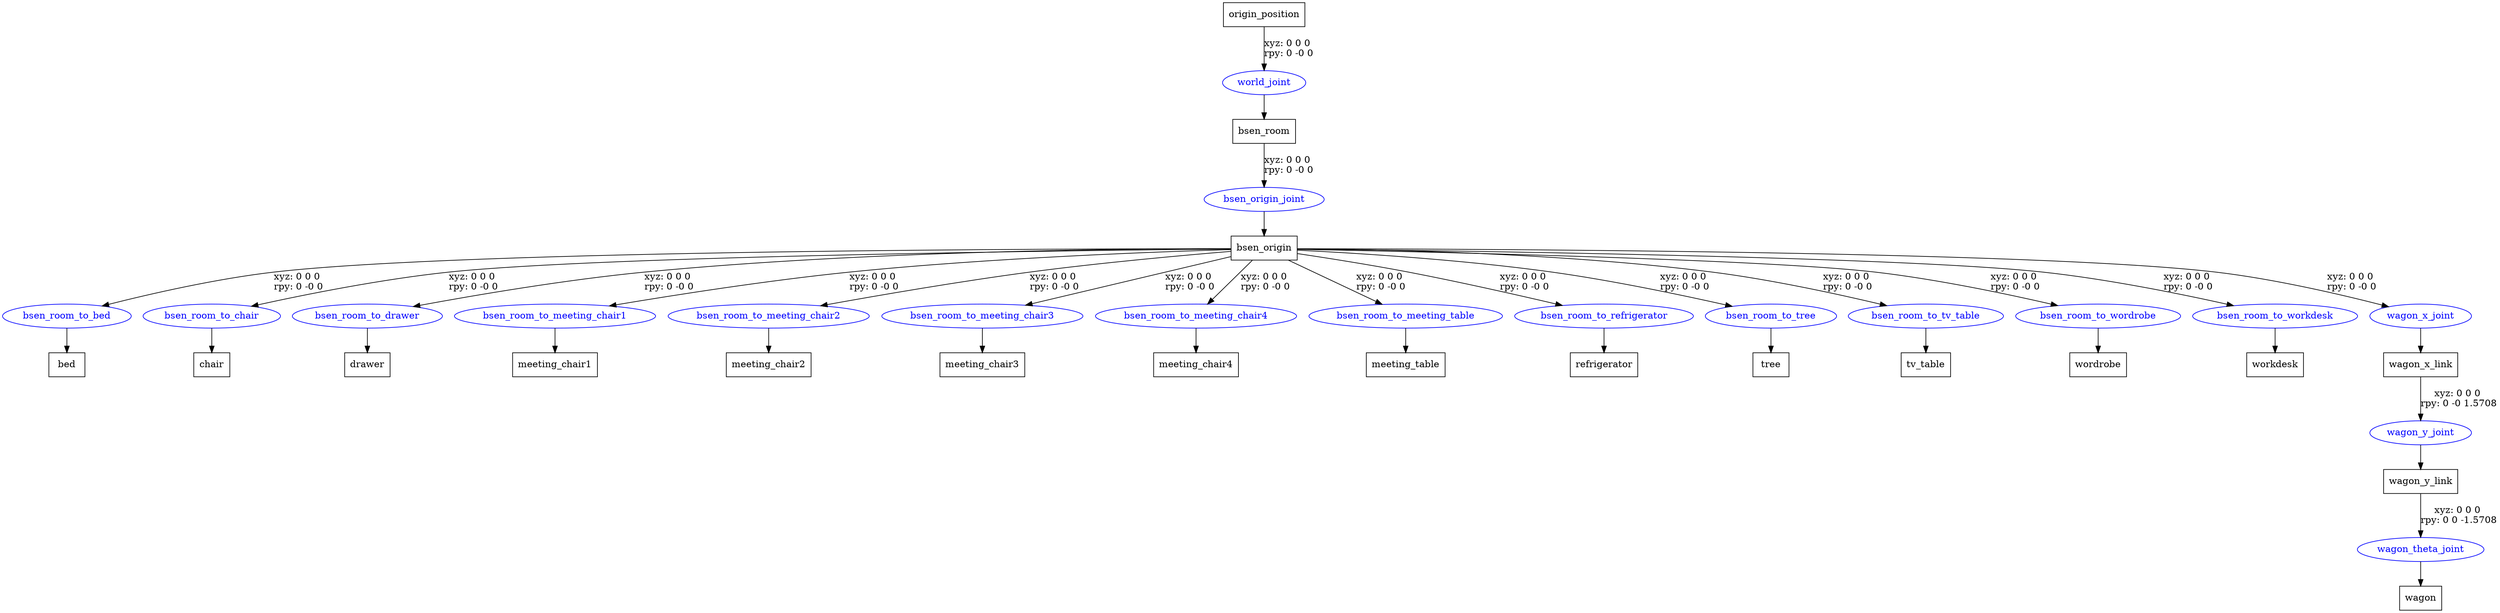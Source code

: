 digraph G {
node [shape=box];
"origin_position" [label="origin_position"];
"bsen_room" [label="bsen_room"];
"bsen_origin" [label="bsen_origin"];
"bed" [label="bed"];
"chair" [label="chair"];
"drawer" [label="drawer"];
"meeting_chair1" [label="meeting_chair1"];
"meeting_chair2" [label="meeting_chair2"];
"meeting_chair3" [label="meeting_chair3"];
"meeting_chair4" [label="meeting_chair4"];
"meeting_table" [label="meeting_table"];
"refrigerator" [label="refrigerator"];
"tree" [label="tree"];
"tv_table" [label="tv_table"];
"wordrobe" [label="wordrobe"];
"workdesk" [label="workdesk"];
"wagon_x_link" [label="wagon_x_link"];
"wagon_y_link" [label="wagon_y_link"];
"wagon" [label="wagon"];
node [shape=ellipse, color=blue, fontcolor=blue];
"origin_position" -> "world_joint" [label="xyz: 0 0 0 \nrpy: 0 -0 0"]
"world_joint" -> "bsen_room"
"bsen_room" -> "bsen_origin_joint" [label="xyz: 0 0 0 \nrpy: 0 -0 0"]
"bsen_origin_joint" -> "bsen_origin"
"bsen_origin" -> "bsen_room_to_bed" [label="xyz: 0 0 0 \nrpy: 0 -0 0"]
"bsen_room_to_bed" -> "bed"
"bsen_origin" -> "bsen_room_to_chair" [label="xyz: 0 0 0 \nrpy: 0 -0 0"]
"bsen_room_to_chair" -> "chair"
"bsen_origin" -> "bsen_room_to_drawer" [label="xyz: 0 0 0 \nrpy: 0 -0 0"]
"bsen_room_to_drawer" -> "drawer"
"bsen_origin" -> "bsen_room_to_meeting_chair1" [label="xyz: 0 0 0 \nrpy: 0 -0 0"]
"bsen_room_to_meeting_chair1" -> "meeting_chair1"
"bsen_origin" -> "bsen_room_to_meeting_chair2" [label="xyz: 0 0 0 \nrpy: 0 -0 0"]
"bsen_room_to_meeting_chair2" -> "meeting_chair2"
"bsen_origin" -> "bsen_room_to_meeting_chair3" [label="xyz: 0 0 0 \nrpy: 0 -0 0"]
"bsen_room_to_meeting_chair3" -> "meeting_chair3"
"bsen_origin" -> "bsen_room_to_meeting_chair4" [label="xyz: 0 0 0 \nrpy: 0 -0 0"]
"bsen_room_to_meeting_chair4" -> "meeting_chair4"
"bsen_origin" -> "bsen_room_to_meeting_table" [label="xyz: 0 0 0 \nrpy: 0 -0 0"]
"bsen_room_to_meeting_table" -> "meeting_table"
"bsen_origin" -> "bsen_room_to_refrigerator" [label="xyz: 0 0 0 \nrpy: 0 -0 0"]
"bsen_room_to_refrigerator" -> "refrigerator"
"bsen_origin" -> "bsen_room_to_tree" [label="xyz: 0 0 0 \nrpy: 0 -0 0"]
"bsen_room_to_tree" -> "tree"
"bsen_origin" -> "bsen_room_to_tv_table" [label="xyz: 0 0 0 \nrpy: 0 -0 0"]
"bsen_room_to_tv_table" -> "tv_table"
"bsen_origin" -> "bsen_room_to_wordrobe" [label="xyz: 0 0 0 \nrpy: 0 -0 0"]
"bsen_room_to_wordrobe" -> "wordrobe"
"bsen_origin" -> "bsen_room_to_workdesk" [label="xyz: 0 0 0 \nrpy: 0 -0 0"]
"bsen_room_to_workdesk" -> "workdesk"
"bsen_origin" -> "wagon_x_joint" [label="xyz: 0 0 0 \nrpy: 0 -0 0"]
"wagon_x_joint" -> "wagon_x_link"
"wagon_x_link" -> "wagon_y_joint" [label="xyz: 0 0 0 \nrpy: 0 -0 1.5708"]
"wagon_y_joint" -> "wagon_y_link"
"wagon_y_link" -> "wagon_theta_joint" [label="xyz: 0 0 0 \nrpy: 0 0 -1.5708"]
"wagon_theta_joint" -> "wagon"
}
